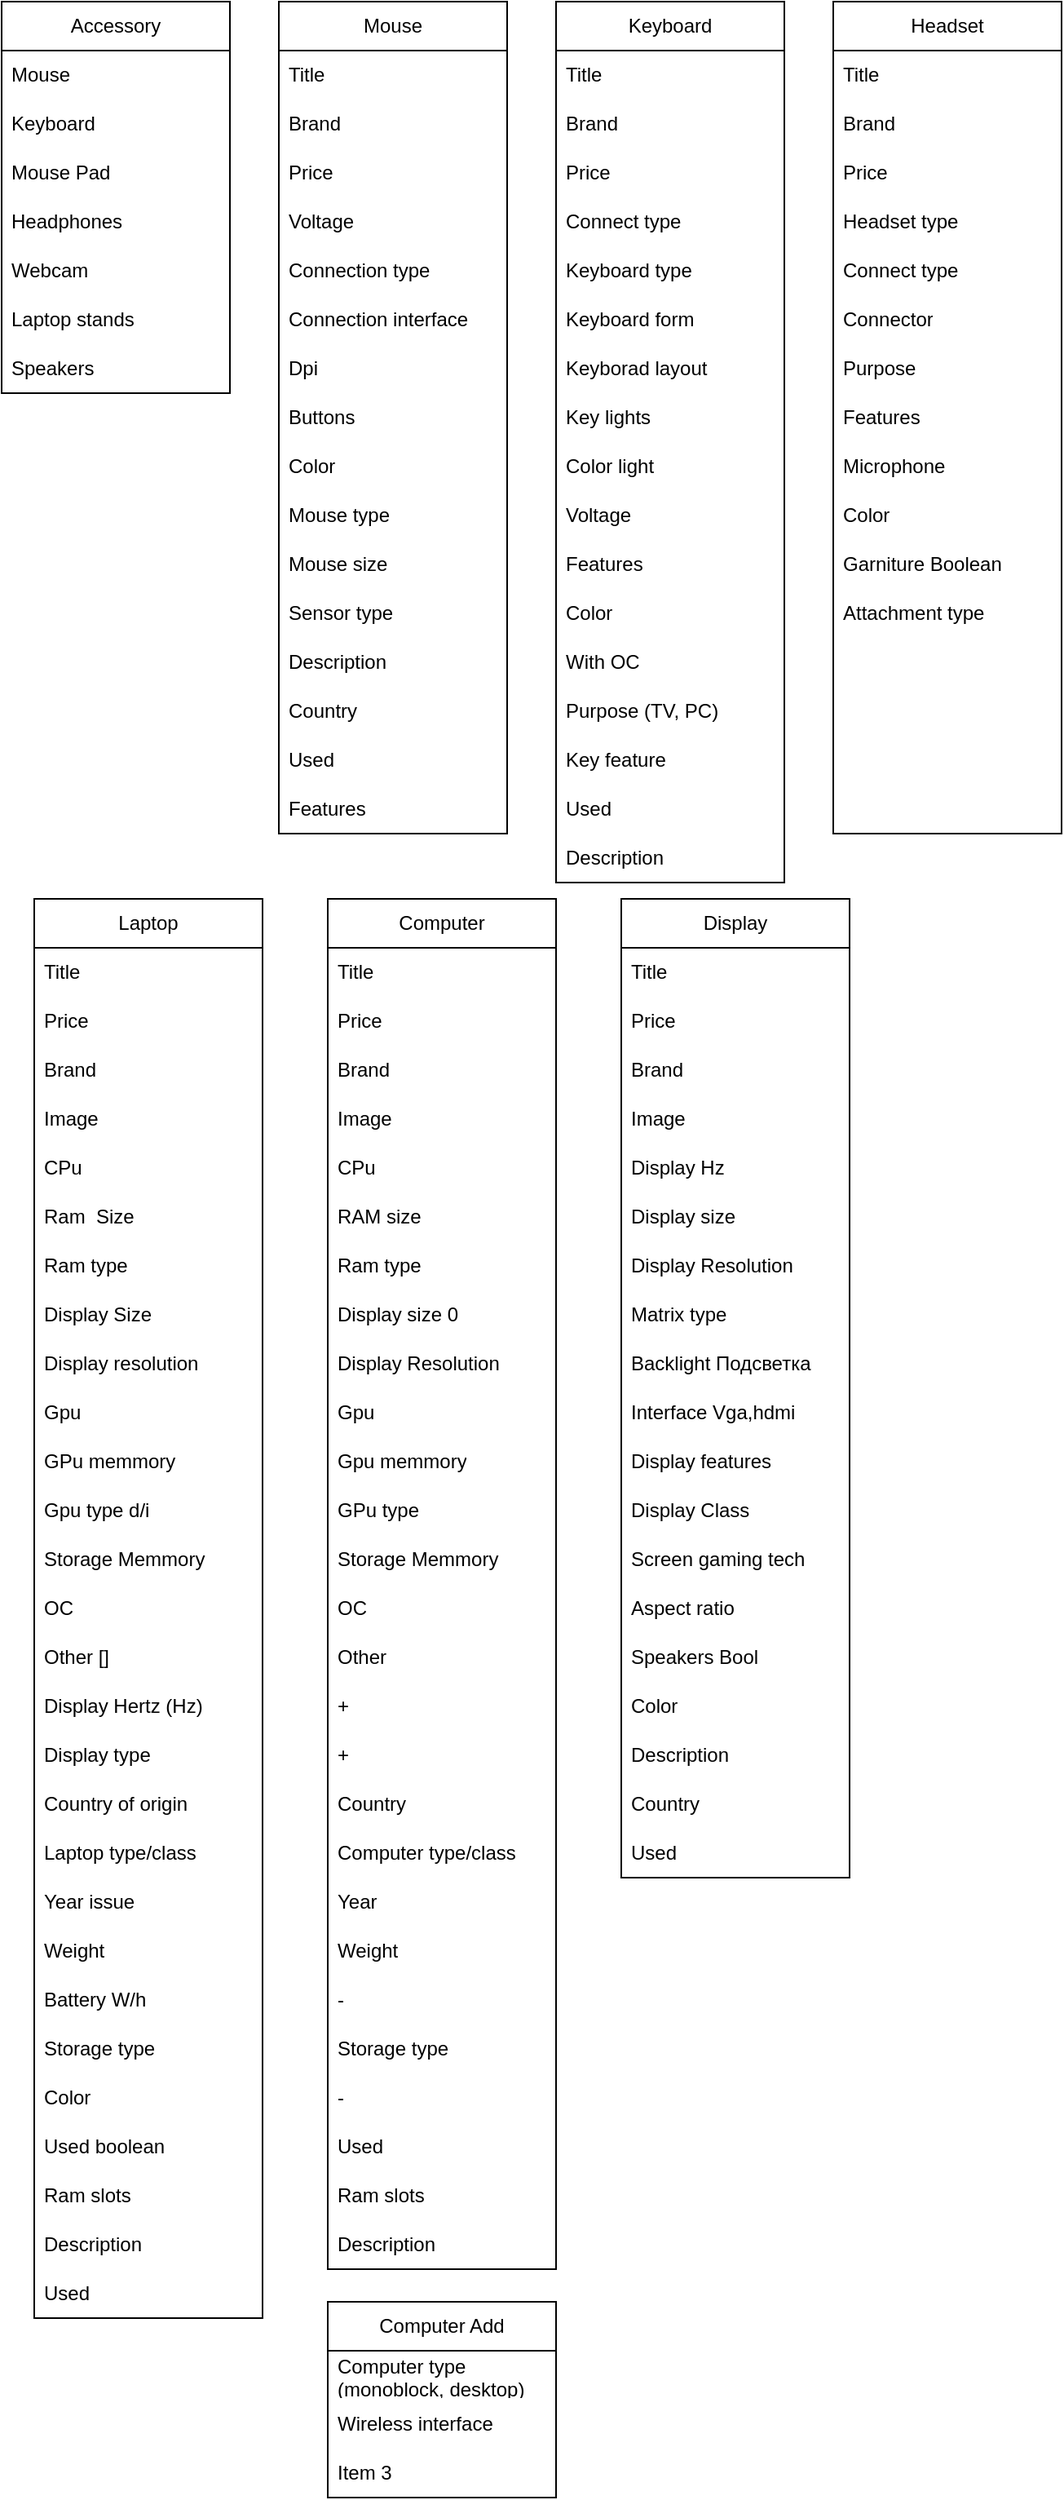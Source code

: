 <mxfile version="24.7.16">
  <diagram id="C5RBs43oDa-KdzZeNtuy" name="Page-1">
    <mxGraphModel dx="2021" dy="716" grid="1" gridSize="10" guides="1" tooltips="1" connect="1" arrows="1" fold="1" page="1" pageScale="1" pageWidth="827" pageHeight="1169" math="0" shadow="0">
      <root>
        <mxCell id="WIyWlLk6GJQsqaUBKTNV-0" />
        <mxCell id="WIyWlLk6GJQsqaUBKTNV-1" parent="WIyWlLk6GJQsqaUBKTNV-0" />
        <mxCell id="Ro-LZWOYVNrGf2uslVAt-0" value="Laptop" style="swimlane;fontStyle=0;childLayout=stackLayout;horizontal=1;startSize=30;horizontalStack=0;resizeParent=1;resizeParentMax=0;resizeLast=0;collapsible=1;marginBottom=0;whiteSpace=wrap;html=1;" parent="WIyWlLk6GJQsqaUBKTNV-1" vertex="1">
          <mxGeometry x="-790" y="570" width="140" height="870" as="geometry" />
        </mxCell>
        <mxCell id="Ro-LZWOYVNrGf2uslVAt-1" value="Title" style="text;strokeColor=none;fillColor=none;align=left;verticalAlign=middle;spacingLeft=4;spacingRight=4;overflow=hidden;points=[[0,0.5],[1,0.5]];portConstraint=eastwest;rotatable=0;whiteSpace=wrap;html=1;" parent="Ro-LZWOYVNrGf2uslVAt-0" vertex="1">
          <mxGeometry y="30" width="140" height="30" as="geometry" />
        </mxCell>
        <mxCell id="Ro-LZWOYVNrGf2uslVAt-2" value="Price" style="text;strokeColor=none;fillColor=none;align=left;verticalAlign=middle;spacingLeft=4;spacingRight=4;overflow=hidden;points=[[0,0.5],[1,0.5]];portConstraint=eastwest;rotatable=0;whiteSpace=wrap;html=1;" parent="Ro-LZWOYVNrGf2uslVAt-0" vertex="1">
          <mxGeometry y="60" width="140" height="30" as="geometry" />
        </mxCell>
        <mxCell id="Ro-LZWOYVNrGf2uslVAt-3" value="Brand" style="text;strokeColor=none;fillColor=none;align=left;verticalAlign=middle;spacingLeft=4;spacingRight=4;overflow=hidden;points=[[0,0.5],[1,0.5]];portConstraint=eastwest;rotatable=0;whiteSpace=wrap;html=1;" parent="Ro-LZWOYVNrGf2uslVAt-0" vertex="1">
          <mxGeometry y="90" width="140" height="30" as="geometry" />
        </mxCell>
        <mxCell id="Ro-LZWOYVNrGf2uslVAt-11" value="Image" style="text;strokeColor=none;fillColor=none;align=left;verticalAlign=middle;spacingLeft=4;spacingRight=4;overflow=hidden;points=[[0,0.5],[1,0.5]];portConstraint=eastwest;rotatable=0;whiteSpace=wrap;html=1;" parent="Ro-LZWOYVNrGf2uslVAt-0" vertex="1">
          <mxGeometry y="120" width="140" height="30" as="geometry" />
        </mxCell>
        <mxCell id="Ro-LZWOYVNrGf2uslVAt-10" value="CPu&amp;nbsp;" style="text;strokeColor=none;fillColor=none;align=left;verticalAlign=middle;spacingLeft=4;spacingRight=4;overflow=hidden;points=[[0,0.5],[1,0.5]];portConstraint=eastwest;rotatable=0;whiteSpace=wrap;html=1;" parent="Ro-LZWOYVNrGf2uslVAt-0" vertex="1">
          <mxGeometry y="150" width="140" height="30" as="geometry" />
        </mxCell>
        <mxCell id="Ro-LZWOYVNrGf2uslVAt-8" value="Ram&amp;nbsp; Size" style="text;strokeColor=none;fillColor=none;align=left;verticalAlign=middle;spacingLeft=4;spacingRight=4;overflow=hidden;points=[[0,0.5],[1,0.5]];portConstraint=eastwest;rotatable=0;whiteSpace=wrap;html=1;" parent="Ro-LZWOYVNrGf2uslVAt-0" vertex="1">
          <mxGeometry y="180" width="140" height="30" as="geometry" />
        </mxCell>
        <mxCell id="-u_h-qpYWSKvwIhO8sNY-0" value="Ram type" style="text;strokeColor=none;fillColor=none;align=left;verticalAlign=middle;spacingLeft=4;spacingRight=4;overflow=hidden;points=[[0,0.5],[1,0.5]];portConstraint=eastwest;rotatable=0;whiteSpace=wrap;html=1;" parent="Ro-LZWOYVNrGf2uslVAt-0" vertex="1">
          <mxGeometry y="210" width="140" height="30" as="geometry" />
        </mxCell>
        <mxCell id="Ro-LZWOYVNrGf2uslVAt-7" value="Display Size" style="text;strokeColor=none;fillColor=none;align=left;verticalAlign=middle;spacingLeft=4;spacingRight=4;overflow=hidden;points=[[0,0.5],[1,0.5]];portConstraint=eastwest;rotatable=0;whiteSpace=wrap;html=1;" parent="Ro-LZWOYVNrGf2uslVAt-0" vertex="1">
          <mxGeometry y="240" width="140" height="30" as="geometry" />
        </mxCell>
        <mxCell id="F8sXS9YUFV2kUwbwGQ1j-15" value="Display resolution" style="text;strokeColor=none;fillColor=none;align=left;verticalAlign=middle;spacingLeft=4;spacingRight=4;overflow=hidden;points=[[0,0.5],[1,0.5]];portConstraint=eastwest;rotatable=0;whiteSpace=wrap;html=1;" parent="Ro-LZWOYVNrGf2uslVAt-0" vertex="1">
          <mxGeometry y="270" width="140" height="30" as="geometry" />
        </mxCell>
        <mxCell id="Ro-LZWOYVNrGf2uslVAt-6" value="Gpu" style="text;strokeColor=none;fillColor=none;align=left;verticalAlign=middle;spacingLeft=4;spacingRight=4;overflow=hidden;points=[[0,0.5],[1,0.5]];portConstraint=eastwest;rotatable=0;whiteSpace=wrap;html=1;" parent="Ro-LZWOYVNrGf2uslVAt-0" vertex="1">
          <mxGeometry y="300" width="140" height="30" as="geometry" />
        </mxCell>
        <mxCell id="Ro-LZWOYVNrGf2uslVAt-15" value="GPu memmory" style="text;strokeColor=none;fillColor=none;align=left;verticalAlign=middle;spacingLeft=4;spacingRight=4;overflow=hidden;points=[[0,0.5],[1,0.5]];portConstraint=eastwest;rotatable=0;whiteSpace=wrap;html=1;" parent="Ro-LZWOYVNrGf2uslVAt-0" vertex="1">
          <mxGeometry y="330" width="140" height="30" as="geometry" />
        </mxCell>
        <mxCell id="-u_h-qpYWSKvwIhO8sNY-1" value="Gpu type d/i" style="text;strokeColor=none;fillColor=none;align=left;verticalAlign=middle;spacingLeft=4;spacingRight=4;overflow=hidden;points=[[0,0.5],[1,0.5]];portConstraint=eastwest;rotatable=0;whiteSpace=wrap;html=1;" parent="Ro-LZWOYVNrGf2uslVAt-0" vertex="1">
          <mxGeometry y="360" width="140" height="30" as="geometry" />
        </mxCell>
        <mxCell id="Ro-LZWOYVNrGf2uslVAt-5" value="Storage Memmory" style="text;strokeColor=none;fillColor=none;align=left;verticalAlign=middle;spacingLeft=4;spacingRight=4;overflow=hidden;points=[[0,0.5],[1,0.5]];portConstraint=eastwest;rotatable=0;whiteSpace=wrap;html=1;" parent="Ro-LZWOYVNrGf2uslVAt-0" vertex="1">
          <mxGeometry y="390" width="140" height="30" as="geometry" />
        </mxCell>
        <mxCell id="Ro-LZWOYVNrGf2uslVAt-4" value="OC" style="text;strokeColor=none;fillColor=none;align=left;verticalAlign=middle;spacingLeft=4;spacingRight=4;overflow=hidden;points=[[0,0.5],[1,0.5]];portConstraint=eastwest;rotatable=0;whiteSpace=wrap;html=1;" parent="Ro-LZWOYVNrGf2uslVAt-0" vertex="1">
          <mxGeometry y="420" width="140" height="30" as="geometry" />
        </mxCell>
        <mxCell id="Ro-LZWOYVNrGf2uslVAt-14" value="Other []" style="text;strokeColor=none;fillColor=none;align=left;verticalAlign=middle;spacingLeft=4;spacingRight=4;overflow=hidden;points=[[0,0.5],[1,0.5]];portConstraint=eastwest;rotatable=0;whiteSpace=wrap;html=1;" parent="Ro-LZWOYVNrGf2uslVAt-0" vertex="1">
          <mxGeometry y="450" width="140" height="30" as="geometry" />
        </mxCell>
        <mxCell id="Ro-LZWOYVNrGf2uslVAt-13" value="Display Hertz (Hz)" style="text;strokeColor=none;fillColor=none;align=left;verticalAlign=middle;spacingLeft=4;spacingRight=4;overflow=hidden;points=[[0,0.5],[1,0.5]];portConstraint=eastwest;rotatable=0;whiteSpace=wrap;html=1;" parent="Ro-LZWOYVNrGf2uslVAt-0" vertex="1">
          <mxGeometry y="480" width="140" height="30" as="geometry" />
        </mxCell>
        <mxCell id="-u_h-qpYWSKvwIhO8sNY-2" value="Display type" style="text;strokeColor=none;fillColor=none;align=left;verticalAlign=middle;spacingLeft=4;spacingRight=4;overflow=hidden;points=[[0,0.5],[1,0.5]];portConstraint=eastwest;rotatable=0;whiteSpace=wrap;html=1;" parent="Ro-LZWOYVNrGf2uslVAt-0" vertex="1">
          <mxGeometry y="510" width="140" height="30" as="geometry" />
        </mxCell>
        <mxCell id="Ro-LZWOYVNrGf2uslVAt-12" value="Country of origin" style="text;strokeColor=none;fillColor=none;align=left;verticalAlign=middle;spacingLeft=4;spacingRight=4;overflow=hidden;points=[[0,0.5],[1,0.5]];portConstraint=eastwest;rotatable=0;whiteSpace=wrap;html=1;" parent="Ro-LZWOYVNrGf2uslVAt-0" vertex="1">
          <mxGeometry y="540" width="140" height="30" as="geometry" />
        </mxCell>
        <mxCell id="Ro-LZWOYVNrGf2uslVAt-18" value="Laptop type/class" style="text;strokeColor=none;fillColor=none;align=left;verticalAlign=middle;spacingLeft=4;spacingRight=4;overflow=hidden;points=[[0,0.5],[1,0.5]];portConstraint=eastwest;rotatable=0;whiteSpace=wrap;html=1;" parent="Ro-LZWOYVNrGf2uslVAt-0" vertex="1">
          <mxGeometry y="570" width="140" height="30" as="geometry" />
        </mxCell>
        <mxCell id="Ro-LZWOYVNrGf2uslVAt-17" value="Year issue" style="text;strokeColor=none;fillColor=none;align=left;verticalAlign=middle;spacingLeft=4;spacingRight=4;overflow=hidden;points=[[0,0.5],[1,0.5]];portConstraint=eastwest;rotatable=0;whiteSpace=wrap;html=1;" parent="Ro-LZWOYVNrGf2uslVAt-0" vertex="1">
          <mxGeometry y="600" width="140" height="30" as="geometry" />
        </mxCell>
        <mxCell id="Ro-LZWOYVNrGf2uslVAt-16" value="Weight" style="text;strokeColor=none;fillColor=none;align=left;verticalAlign=middle;spacingLeft=4;spacingRight=4;overflow=hidden;points=[[0,0.5],[1,0.5]];portConstraint=eastwest;rotatable=0;whiteSpace=wrap;html=1;" parent="Ro-LZWOYVNrGf2uslVAt-0" vertex="1">
          <mxGeometry y="630" width="140" height="30" as="geometry" />
        </mxCell>
        <mxCell id="-u_h-qpYWSKvwIhO8sNY-7" value="Battery W/h" style="text;strokeColor=none;fillColor=none;align=left;verticalAlign=middle;spacingLeft=4;spacingRight=4;overflow=hidden;points=[[0,0.5],[1,0.5]];portConstraint=eastwest;rotatable=0;whiteSpace=wrap;html=1;" parent="Ro-LZWOYVNrGf2uslVAt-0" vertex="1">
          <mxGeometry y="660" width="140" height="30" as="geometry" />
        </mxCell>
        <mxCell id="-u_h-qpYWSKvwIhO8sNY-6" value="Storage type" style="text;strokeColor=none;fillColor=none;align=left;verticalAlign=middle;spacingLeft=4;spacingRight=4;overflow=hidden;points=[[0,0.5],[1,0.5]];portConstraint=eastwest;rotatable=0;whiteSpace=wrap;html=1;" parent="Ro-LZWOYVNrGf2uslVAt-0" vertex="1">
          <mxGeometry y="690" width="140" height="30" as="geometry" />
        </mxCell>
        <mxCell id="-u_h-qpYWSKvwIhO8sNY-5" value="Color" style="text;strokeColor=none;fillColor=none;align=left;verticalAlign=middle;spacingLeft=4;spacingRight=4;overflow=hidden;points=[[0,0.5],[1,0.5]];portConstraint=eastwest;rotatable=0;whiteSpace=wrap;html=1;" parent="Ro-LZWOYVNrGf2uslVAt-0" vertex="1">
          <mxGeometry y="720" width="140" height="30" as="geometry" />
        </mxCell>
        <mxCell id="-u_h-qpYWSKvwIhO8sNY-4" value="Used boolean" style="text;strokeColor=none;fillColor=none;align=left;verticalAlign=middle;spacingLeft=4;spacingRight=4;overflow=hidden;points=[[0,0.5],[1,0.5]];portConstraint=eastwest;rotatable=0;whiteSpace=wrap;html=1;" parent="Ro-LZWOYVNrGf2uslVAt-0" vertex="1">
          <mxGeometry y="750" width="140" height="30" as="geometry" />
        </mxCell>
        <mxCell id="-u_h-qpYWSKvwIhO8sNY-3" value="Ram slots" style="text;strokeColor=none;fillColor=none;align=left;verticalAlign=middle;spacingLeft=4;spacingRight=4;overflow=hidden;points=[[0,0.5],[1,0.5]];portConstraint=eastwest;rotatable=0;whiteSpace=wrap;html=1;" parent="Ro-LZWOYVNrGf2uslVAt-0" vertex="1">
          <mxGeometry y="780" width="140" height="30" as="geometry" />
        </mxCell>
        <mxCell id="F8sXS9YUFV2kUwbwGQ1j-27" value="Description" style="text;strokeColor=none;fillColor=none;align=left;verticalAlign=middle;spacingLeft=4;spacingRight=4;overflow=hidden;points=[[0,0.5],[1,0.5]];portConstraint=eastwest;rotatable=0;whiteSpace=wrap;html=1;" parent="Ro-LZWOYVNrGf2uslVAt-0" vertex="1">
          <mxGeometry y="810" width="140" height="30" as="geometry" />
        </mxCell>
        <mxCell id="F8sXS9YUFV2kUwbwGQ1j-58" value="Used" style="text;strokeColor=none;fillColor=none;align=left;verticalAlign=middle;spacingLeft=4;spacingRight=4;overflow=hidden;points=[[0,0.5],[1,0.5]];portConstraint=eastwest;rotatable=0;whiteSpace=wrap;html=1;" parent="Ro-LZWOYVNrGf2uslVAt-0" vertex="1">
          <mxGeometry y="840" width="140" height="30" as="geometry" />
        </mxCell>
        <mxCell id="-u_h-qpYWSKvwIhO8sNY-9" value="Computer" style="swimlane;fontStyle=0;childLayout=stackLayout;horizontal=1;startSize=30;horizontalStack=0;resizeParent=1;resizeParentMax=0;resizeLast=0;collapsible=1;marginBottom=0;whiteSpace=wrap;html=1;" parent="WIyWlLk6GJQsqaUBKTNV-1" vertex="1">
          <mxGeometry x="-610" y="570" width="140" height="840" as="geometry" />
        </mxCell>
        <mxCell id="-u_h-qpYWSKvwIhO8sNY-10" value="Title" style="text;strokeColor=none;fillColor=none;align=left;verticalAlign=middle;spacingLeft=4;spacingRight=4;overflow=hidden;points=[[0,0.5],[1,0.5]];portConstraint=eastwest;rotatable=0;whiteSpace=wrap;html=1;" parent="-u_h-qpYWSKvwIhO8sNY-9" vertex="1">
          <mxGeometry y="30" width="140" height="30" as="geometry" />
        </mxCell>
        <mxCell id="-u_h-qpYWSKvwIhO8sNY-11" value="Price" style="text;strokeColor=none;fillColor=none;align=left;verticalAlign=middle;spacingLeft=4;spacingRight=4;overflow=hidden;points=[[0,0.5],[1,0.5]];portConstraint=eastwest;rotatable=0;whiteSpace=wrap;html=1;" parent="-u_h-qpYWSKvwIhO8sNY-9" vertex="1">
          <mxGeometry y="60" width="140" height="30" as="geometry" />
        </mxCell>
        <mxCell id="-u_h-qpYWSKvwIhO8sNY-12" value="Brand" style="text;strokeColor=none;fillColor=none;align=left;verticalAlign=middle;spacingLeft=4;spacingRight=4;overflow=hidden;points=[[0,0.5],[1,0.5]];portConstraint=eastwest;rotatable=0;whiteSpace=wrap;html=1;" parent="-u_h-qpYWSKvwIhO8sNY-9" vertex="1">
          <mxGeometry y="90" width="140" height="30" as="geometry" />
        </mxCell>
        <mxCell id="-u_h-qpYWSKvwIhO8sNY-13" value="Image" style="text;strokeColor=none;fillColor=none;align=left;verticalAlign=middle;spacingLeft=4;spacingRight=4;overflow=hidden;points=[[0,0.5],[1,0.5]];portConstraint=eastwest;rotatable=0;whiteSpace=wrap;html=1;" parent="-u_h-qpYWSKvwIhO8sNY-9" vertex="1">
          <mxGeometry y="120" width="140" height="30" as="geometry" />
        </mxCell>
        <mxCell id="-u_h-qpYWSKvwIhO8sNY-25" value="CPu" style="text;strokeColor=none;fillColor=none;align=left;verticalAlign=middle;spacingLeft=4;spacingRight=4;overflow=hidden;points=[[0,0.5],[1,0.5]];portConstraint=eastwest;rotatable=0;whiteSpace=wrap;html=1;" parent="-u_h-qpYWSKvwIhO8sNY-9" vertex="1">
          <mxGeometry y="150" width="140" height="30" as="geometry" />
        </mxCell>
        <mxCell id="-u_h-qpYWSKvwIhO8sNY-23" value="RAM size" style="text;strokeColor=none;fillColor=none;align=left;verticalAlign=middle;spacingLeft=4;spacingRight=4;overflow=hidden;points=[[0,0.5],[1,0.5]];portConstraint=eastwest;rotatable=0;whiteSpace=wrap;html=1;" parent="-u_h-qpYWSKvwIhO8sNY-9" vertex="1">
          <mxGeometry y="180" width="140" height="30" as="geometry" />
        </mxCell>
        <mxCell id="-u_h-qpYWSKvwIhO8sNY-22" value="Ram type" style="text;strokeColor=none;fillColor=none;align=left;verticalAlign=middle;spacingLeft=4;spacingRight=4;overflow=hidden;points=[[0,0.5],[1,0.5]];portConstraint=eastwest;rotatable=0;whiteSpace=wrap;html=1;" parent="-u_h-qpYWSKvwIhO8sNY-9" vertex="1">
          <mxGeometry y="210" width="140" height="30" as="geometry" />
        </mxCell>
        <mxCell id="-u_h-qpYWSKvwIhO8sNY-21" value="Display size 0" style="text;strokeColor=none;fillColor=none;align=left;verticalAlign=middle;spacingLeft=4;spacingRight=4;overflow=hidden;points=[[0,0.5],[1,0.5]];portConstraint=eastwest;rotatable=0;whiteSpace=wrap;html=1;" parent="-u_h-qpYWSKvwIhO8sNY-9" vertex="1">
          <mxGeometry y="240" width="140" height="30" as="geometry" />
        </mxCell>
        <mxCell id="F8sXS9YUFV2kUwbwGQ1j-14" value="Display Resolution" style="text;strokeColor=none;fillColor=none;align=left;verticalAlign=middle;spacingLeft=4;spacingRight=4;overflow=hidden;points=[[0,0.5],[1,0.5]];portConstraint=eastwest;rotatable=0;whiteSpace=wrap;html=1;" parent="-u_h-qpYWSKvwIhO8sNY-9" vertex="1">
          <mxGeometry y="270" width="140" height="30" as="geometry" />
        </mxCell>
        <mxCell id="-u_h-qpYWSKvwIhO8sNY-20" value="Gpu" style="text;strokeColor=none;fillColor=none;align=left;verticalAlign=middle;spacingLeft=4;spacingRight=4;overflow=hidden;points=[[0,0.5],[1,0.5]];portConstraint=eastwest;rotatable=0;whiteSpace=wrap;html=1;" parent="-u_h-qpYWSKvwIhO8sNY-9" vertex="1">
          <mxGeometry y="300" width="140" height="30" as="geometry" />
        </mxCell>
        <mxCell id="-u_h-qpYWSKvwIhO8sNY-19" value="Gpu memmory" style="text;strokeColor=none;fillColor=none;align=left;verticalAlign=middle;spacingLeft=4;spacingRight=4;overflow=hidden;points=[[0,0.5],[1,0.5]];portConstraint=eastwest;rotatable=0;whiteSpace=wrap;html=1;" parent="-u_h-qpYWSKvwIhO8sNY-9" vertex="1">
          <mxGeometry y="330" width="140" height="30" as="geometry" />
        </mxCell>
        <mxCell id="-u_h-qpYWSKvwIhO8sNY-18" value="GPu type&amp;nbsp;" style="text;strokeColor=none;fillColor=none;align=left;verticalAlign=middle;spacingLeft=4;spacingRight=4;overflow=hidden;points=[[0,0.5],[1,0.5]];portConstraint=eastwest;rotatable=0;whiteSpace=wrap;html=1;" parent="-u_h-qpYWSKvwIhO8sNY-9" vertex="1">
          <mxGeometry y="360" width="140" height="30" as="geometry" />
        </mxCell>
        <mxCell id="-u_h-qpYWSKvwIhO8sNY-17" value="Storage Memmory" style="text;strokeColor=none;fillColor=none;align=left;verticalAlign=middle;spacingLeft=4;spacingRight=4;overflow=hidden;points=[[0,0.5],[1,0.5]];portConstraint=eastwest;rotatable=0;whiteSpace=wrap;html=1;" parent="-u_h-qpYWSKvwIhO8sNY-9" vertex="1">
          <mxGeometry y="390" width="140" height="30" as="geometry" />
        </mxCell>
        <mxCell id="-u_h-qpYWSKvwIhO8sNY-16" value="OC" style="text;strokeColor=none;fillColor=none;align=left;verticalAlign=middle;spacingLeft=4;spacingRight=4;overflow=hidden;points=[[0,0.5],[1,0.5]];portConstraint=eastwest;rotatable=0;whiteSpace=wrap;html=1;" parent="-u_h-qpYWSKvwIhO8sNY-9" vertex="1">
          <mxGeometry y="420" width="140" height="30" as="geometry" />
        </mxCell>
        <mxCell id="-u_h-qpYWSKvwIhO8sNY-15" value="Other" style="text;strokeColor=none;fillColor=none;align=left;verticalAlign=middle;spacingLeft=4;spacingRight=4;overflow=hidden;points=[[0,0.5],[1,0.5]];portConstraint=eastwest;rotatable=0;whiteSpace=wrap;html=1;" parent="-u_h-qpYWSKvwIhO8sNY-9" vertex="1">
          <mxGeometry y="450" width="140" height="30" as="geometry" />
        </mxCell>
        <mxCell id="-u_h-qpYWSKvwIhO8sNY-14" value="+" style="text;strokeColor=none;fillColor=none;align=left;verticalAlign=middle;spacingLeft=4;spacingRight=4;overflow=hidden;points=[[0,0.5],[1,0.5]];portConstraint=eastwest;rotatable=0;whiteSpace=wrap;html=1;" parent="-u_h-qpYWSKvwIhO8sNY-9" vertex="1">
          <mxGeometry y="480" width="140" height="30" as="geometry" />
        </mxCell>
        <mxCell id="-u_h-qpYWSKvwIhO8sNY-34" value="+" style="text;strokeColor=none;fillColor=none;align=left;verticalAlign=middle;spacingLeft=4;spacingRight=4;overflow=hidden;points=[[0,0.5],[1,0.5]];portConstraint=eastwest;rotatable=0;whiteSpace=wrap;html=1;" parent="-u_h-qpYWSKvwIhO8sNY-9" vertex="1">
          <mxGeometry y="510" width="140" height="30" as="geometry" />
        </mxCell>
        <mxCell id="-u_h-qpYWSKvwIhO8sNY-33" value="Country" style="text;strokeColor=none;fillColor=none;align=left;verticalAlign=middle;spacingLeft=4;spacingRight=4;overflow=hidden;points=[[0,0.5],[1,0.5]];portConstraint=eastwest;rotatable=0;whiteSpace=wrap;html=1;" parent="-u_h-qpYWSKvwIhO8sNY-9" vertex="1">
          <mxGeometry y="540" width="140" height="30" as="geometry" />
        </mxCell>
        <mxCell id="-u_h-qpYWSKvwIhO8sNY-32" value="Computer type/class" style="text;strokeColor=none;fillColor=none;align=left;verticalAlign=middle;spacingLeft=4;spacingRight=4;overflow=hidden;points=[[0,0.5],[1,0.5]];portConstraint=eastwest;rotatable=0;whiteSpace=wrap;html=1;" parent="-u_h-qpYWSKvwIhO8sNY-9" vertex="1">
          <mxGeometry y="570" width="140" height="30" as="geometry" />
        </mxCell>
        <mxCell id="-u_h-qpYWSKvwIhO8sNY-31" value="Year" style="text;strokeColor=none;fillColor=none;align=left;verticalAlign=middle;spacingLeft=4;spacingRight=4;overflow=hidden;points=[[0,0.5],[1,0.5]];portConstraint=eastwest;rotatable=0;whiteSpace=wrap;html=1;" parent="-u_h-qpYWSKvwIhO8sNY-9" vertex="1">
          <mxGeometry y="600" width="140" height="30" as="geometry" />
        </mxCell>
        <mxCell id="-u_h-qpYWSKvwIhO8sNY-35" value="Weight" style="text;strokeColor=none;fillColor=none;align=left;verticalAlign=middle;spacingLeft=4;spacingRight=4;overflow=hidden;points=[[0,0.5],[1,0.5]];portConstraint=eastwest;rotatable=0;whiteSpace=wrap;html=1;" parent="-u_h-qpYWSKvwIhO8sNY-9" vertex="1">
          <mxGeometry y="630" width="140" height="30" as="geometry" />
        </mxCell>
        <mxCell id="-u_h-qpYWSKvwIhO8sNY-30" value="-" style="text;strokeColor=none;fillColor=none;align=left;verticalAlign=middle;spacingLeft=4;spacingRight=4;overflow=hidden;points=[[0,0.5],[1,0.5]];portConstraint=eastwest;rotatable=0;whiteSpace=wrap;html=1;" parent="-u_h-qpYWSKvwIhO8sNY-9" vertex="1">
          <mxGeometry y="660" width="140" height="30" as="geometry" />
        </mxCell>
        <mxCell id="-u_h-qpYWSKvwIhO8sNY-29" value="Storage type" style="text;strokeColor=none;fillColor=none;align=left;verticalAlign=middle;spacingLeft=4;spacingRight=4;overflow=hidden;points=[[0,0.5],[1,0.5]];portConstraint=eastwest;rotatable=0;whiteSpace=wrap;html=1;" parent="-u_h-qpYWSKvwIhO8sNY-9" vertex="1">
          <mxGeometry y="690" width="140" height="30" as="geometry" />
        </mxCell>
        <mxCell id="-u_h-qpYWSKvwIhO8sNY-28" value="-" style="text;strokeColor=none;fillColor=none;align=left;verticalAlign=middle;spacingLeft=4;spacingRight=4;overflow=hidden;points=[[0,0.5],[1,0.5]];portConstraint=eastwest;rotatable=0;whiteSpace=wrap;html=1;" parent="-u_h-qpYWSKvwIhO8sNY-9" vertex="1">
          <mxGeometry y="720" width="140" height="30" as="geometry" />
        </mxCell>
        <mxCell id="-u_h-qpYWSKvwIhO8sNY-27" value="Used" style="text;strokeColor=none;fillColor=none;align=left;verticalAlign=middle;spacingLeft=4;spacingRight=4;overflow=hidden;points=[[0,0.5],[1,0.5]];portConstraint=eastwest;rotatable=0;whiteSpace=wrap;html=1;" parent="-u_h-qpYWSKvwIhO8sNY-9" vertex="1">
          <mxGeometry y="750" width="140" height="30" as="geometry" />
        </mxCell>
        <mxCell id="-u_h-qpYWSKvwIhO8sNY-26" value="Ram slots" style="text;strokeColor=none;fillColor=none;align=left;verticalAlign=middle;spacingLeft=4;spacingRight=4;overflow=hidden;points=[[0,0.5],[1,0.5]];portConstraint=eastwest;rotatable=0;whiteSpace=wrap;html=1;" parent="-u_h-qpYWSKvwIhO8sNY-9" vertex="1">
          <mxGeometry y="780" width="140" height="30" as="geometry" />
        </mxCell>
        <mxCell id="F8sXS9YUFV2kUwbwGQ1j-28" value="Description" style="text;strokeColor=none;fillColor=none;align=left;verticalAlign=middle;spacingLeft=4;spacingRight=4;overflow=hidden;points=[[0,0.5],[1,0.5]];portConstraint=eastwest;rotatable=0;whiteSpace=wrap;html=1;" parent="-u_h-qpYWSKvwIhO8sNY-9" vertex="1">
          <mxGeometry y="810" width="140" height="30" as="geometry" />
        </mxCell>
        <mxCell id="-u_h-qpYWSKvwIhO8sNY-37" value="Computer Add" style="swimlane;fontStyle=0;childLayout=stackLayout;horizontal=1;startSize=30;horizontalStack=0;resizeParent=1;resizeParentMax=0;resizeLast=0;collapsible=1;marginBottom=0;whiteSpace=wrap;html=1;" parent="WIyWlLk6GJQsqaUBKTNV-1" vertex="1">
          <mxGeometry x="-610" y="1430" width="140" height="120" as="geometry" />
        </mxCell>
        <mxCell id="-u_h-qpYWSKvwIhO8sNY-38" value="Computer type (monoblock, desktop)" style="text;strokeColor=none;fillColor=none;align=left;verticalAlign=middle;spacingLeft=4;spacingRight=4;overflow=hidden;points=[[0,0.5],[1,0.5]];portConstraint=eastwest;rotatable=0;whiteSpace=wrap;html=1;" parent="-u_h-qpYWSKvwIhO8sNY-37" vertex="1">
          <mxGeometry y="30" width="140" height="30" as="geometry" />
        </mxCell>
        <mxCell id="-u_h-qpYWSKvwIhO8sNY-39" value="Wireless interface" style="text;strokeColor=none;fillColor=none;align=left;verticalAlign=middle;spacingLeft=4;spacingRight=4;overflow=hidden;points=[[0,0.5],[1,0.5]];portConstraint=eastwest;rotatable=0;whiteSpace=wrap;html=1;" parent="-u_h-qpYWSKvwIhO8sNY-37" vertex="1">
          <mxGeometry y="60" width="140" height="30" as="geometry" />
        </mxCell>
        <mxCell id="-u_h-qpYWSKvwIhO8sNY-40" value="Item 3" style="text;strokeColor=none;fillColor=none;align=left;verticalAlign=middle;spacingLeft=4;spacingRight=4;overflow=hidden;points=[[0,0.5],[1,0.5]];portConstraint=eastwest;rotatable=0;whiteSpace=wrap;html=1;" parent="-u_h-qpYWSKvwIhO8sNY-37" vertex="1">
          <mxGeometry y="90" width="140" height="30" as="geometry" />
        </mxCell>
        <mxCell id="F8sXS9YUFV2kUwbwGQ1j-5" value="Display" style="swimlane;fontStyle=0;childLayout=stackLayout;horizontal=1;startSize=30;horizontalStack=0;resizeParent=1;resizeParentMax=0;resizeLast=0;collapsible=1;marginBottom=0;whiteSpace=wrap;html=1;" parent="WIyWlLk6GJQsqaUBKTNV-1" vertex="1">
          <mxGeometry x="-430" y="570" width="140" height="600" as="geometry" />
        </mxCell>
        <mxCell id="F8sXS9YUFV2kUwbwGQ1j-6" value="Title" style="text;strokeColor=none;fillColor=none;align=left;verticalAlign=middle;spacingLeft=4;spacingRight=4;overflow=hidden;points=[[0,0.5],[1,0.5]];portConstraint=eastwest;rotatable=0;whiteSpace=wrap;html=1;" parent="F8sXS9YUFV2kUwbwGQ1j-5" vertex="1">
          <mxGeometry y="30" width="140" height="30" as="geometry" />
        </mxCell>
        <mxCell id="F8sXS9YUFV2kUwbwGQ1j-7" value="Price" style="text;strokeColor=none;fillColor=none;align=left;verticalAlign=middle;spacingLeft=4;spacingRight=4;overflow=hidden;points=[[0,0.5],[1,0.5]];portConstraint=eastwest;rotatable=0;whiteSpace=wrap;html=1;" parent="F8sXS9YUFV2kUwbwGQ1j-5" vertex="1">
          <mxGeometry y="60" width="140" height="30" as="geometry" />
        </mxCell>
        <mxCell id="F8sXS9YUFV2kUwbwGQ1j-8" value="Brand" style="text;strokeColor=none;fillColor=none;align=left;verticalAlign=middle;spacingLeft=4;spacingRight=4;overflow=hidden;points=[[0,0.5],[1,0.5]];portConstraint=eastwest;rotatable=0;whiteSpace=wrap;html=1;" parent="F8sXS9YUFV2kUwbwGQ1j-5" vertex="1">
          <mxGeometry y="90" width="140" height="30" as="geometry" />
        </mxCell>
        <mxCell id="F8sXS9YUFV2kUwbwGQ1j-13" value="Image" style="text;strokeColor=none;fillColor=none;align=left;verticalAlign=middle;spacingLeft=4;spacingRight=4;overflow=hidden;points=[[0,0.5],[1,0.5]];portConstraint=eastwest;rotatable=0;whiteSpace=wrap;html=1;" parent="F8sXS9YUFV2kUwbwGQ1j-5" vertex="1">
          <mxGeometry y="120" width="140" height="30" as="geometry" />
        </mxCell>
        <mxCell id="F8sXS9YUFV2kUwbwGQ1j-12" value="Display Hz" style="text;strokeColor=none;fillColor=none;align=left;verticalAlign=middle;spacingLeft=4;spacingRight=4;overflow=hidden;points=[[0,0.5],[1,0.5]];portConstraint=eastwest;rotatable=0;whiteSpace=wrap;html=1;" parent="F8sXS9YUFV2kUwbwGQ1j-5" vertex="1">
          <mxGeometry y="150" width="140" height="30" as="geometry" />
        </mxCell>
        <mxCell id="F8sXS9YUFV2kUwbwGQ1j-11" value="Display size" style="text;strokeColor=none;fillColor=none;align=left;verticalAlign=middle;spacingLeft=4;spacingRight=4;overflow=hidden;points=[[0,0.5],[1,0.5]];portConstraint=eastwest;rotatable=0;whiteSpace=wrap;html=1;" parent="F8sXS9YUFV2kUwbwGQ1j-5" vertex="1">
          <mxGeometry y="180" width="140" height="30" as="geometry" />
        </mxCell>
        <mxCell id="F8sXS9YUFV2kUwbwGQ1j-10" value="Display Resolution" style="text;strokeColor=none;fillColor=none;align=left;verticalAlign=middle;spacingLeft=4;spacingRight=4;overflow=hidden;points=[[0,0.5],[1,0.5]];portConstraint=eastwest;rotatable=0;whiteSpace=wrap;html=1;" parent="F8sXS9YUFV2kUwbwGQ1j-5" vertex="1">
          <mxGeometry y="210" width="140" height="30" as="geometry" />
        </mxCell>
        <mxCell id="F8sXS9YUFV2kUwbwGQ1j-9" value="Matrix type" style="text;strokeColor=none;fillColor=none;align=left;verticalAlign=middle;spacingLeft=4;spacingRight=4;overflow=hidden;points=[[0,0.5],[1,0.5]];portConstraint=eastwest;rotatable=0;whiteSpace=wrap;html=1;" parent="F8sXS9YUFV2kUwbwGQ1j-5" vertex="1">
          <mxGeometry y="240" width="140" height="30" as="geometry" />
        </mxCell>
        <mxCell id="F8sXS9YUFV2kUwbwGQ1j-21" value="Backlight Подсветка&amp;nbsp;" style="text;strokeColor=none;fillColor=none;align=left;verticalAlign=middle;spacingLeft=4;spacingRight=4;overflow=hidden;points=[[0,0.5],[1,0.5]];portConstraint=eastwest;rotatable=0;whiteSpace=wrap;html=1;" parent="F8sXS9YUFV2kUwbwGQ1j-5" vertex="1">
          <mxGeometry y="270" width="140" height="30" as="geometry" />
        </mxCell>
        <mxCell id="F8sXS9YUFV2kUwbwGQ1j-20" value="Interface Vga,hdmi" style="text;strokeColor=none;fillColor=none;align=left;verticalAlign=middle;spacingLeft=4;spacingRight=4;overflow=hidden;points=[[0,0.5],[1,0.5]];portConstraint=eastwest;rotatable=0;whiteSpace=wrap;html=1;" parent="F8sXS9YUFV2kUwbwGQ1j-5" vertex="1">
          <mxGeometry y="300" width="140" height="30" as="geometry" />
        </mxCell>
        <mxCell id="F8sXS9YUFV2kUwbwGQ1j-19" value="Display features" style="text;strokeColor=none;fillColor=none;align=left;verticalAlign=middle;spacingLeft=4;spacingRight=4;overflow=hidden;points=[[0,0.5],[1,0.5]];portConstraint=eastwest;rotatable=0;whiteSpace=wrap;html=1;" parent="F8sXS9YUFV2kUwbwGQ1j-5" vertex="1">
          <mxGeometry y="330" width="140" height="30" as="geometry" />
        </mxCell>
        <mxCell id="F8sXS9YUFV2kUwbwGQ1j-18" value="Display Class" style="text;strokeColor=none;fillColor=none;align=left;verticalAlign=middle;spacingLeft=4;spacingRight=4;overflow=hidden;points=[[0,0.5],[1,0.5]];portConstraint=eastwest;rotatable=0;whiteSpace=wrap;html=1;" parent="F8sXS9YUFV2kUwbwGQ1j-5" vertex="1">
          <mxGeometry y="360" width="140" height="30" as="geometry" />
        </mxCell>
        <mxCell id="F8sXS9YUFV2kUwbwGQ1j-17" value="Screen gaming tech" style="text;strokeColor=none;fillColor=none;align=left;verticalAlign=middle;spacingLeft=4;spacingRight=4;overflow=hidden;points=[[0,0.5],[1,0.5]];portConstraint=eastwest;rotatable=0;whiteSpace=wrap;html=1;" parent="F8sXS9YUFV2kUwbwGQ1j-5" vertex="1">
          <mxGeometry y="390" width="140" height="30" as="geometry" />
        </mxCell>
        <mxCell id="F8sXS9YUFV2kUwbwGQ1j-16" value="Aspect ratio" style="text;strokeColor=none;fillColor=none;align=left;verticalAlign=middle;spacingLeft=4;spacingRight=4;overflow=hidden;points=[[0,0.5],[1,0.5]];portConstraint=eastwest;rotatable=0;whiteSpace=wrap;html=1;" parent="F8sXS9YUFV2kUwbwGQ1j-5" vertex="1">
          <mxGeometry y="420" width="140" height="30" as="geometry" />
        </mxCell>
        <mxCell id="F8sXS9YUFV2kUwbwGQ1j-26" value="Speakers Bool" style="text;strokeColor=none;fillColor=none;align=left;verticalAlign=middle;spacingLeft=4;spacingRight=4;overflow=hidden;points=[[0,0.5],[1,0.5]];portConstraint=eastwest;rotatable=0;whiteSpace=wrap;html=1;" parent="F8sXS9YUFV2kUwbwGQ1j-5" vertex="1">
          <mxGeometry y="450" width="140" height="30" as="geometry" />
        </mxCell>
        <mxCell id="F8sXS9YUFV2kUwbwGQ1j-25" value="Color" style="text;strokeColor=none;fillColor=none;align=left;verticalAlign=middle;spacingLeft=4;spacingRight=4;overflow=hidden;points=[[0,0.5],[1,0.5]];portConstraint=eastwest;rotatable=0;whiteSpace=wrap;html=1;" parent="F8sXS9YUFV2kUwbwGQ1j-5" vertex="1">
          <mxGeometry y="480" width="140" height="30" as="geometry" />
        </mxCell>
        <mxCell id="F8sXS9YUFV2kUwbwGQ1j-24" value="Description" style="text;strokeColor=none;fillColor=none;align=left;verticalAlign=middle;spacingLeft=4;spacingRight=4;overflow=hidden;points=[[0,0.5],[1,0.5]];portConstraint=eastwest;rotatable=0;whiteSpace=wrap;html=1;" parent="F8sXS9YUFV2kUwbwGQ1j-5" vertex="1">
          <mxGeometry y="510" width="140" height="30" as="geometry" />
        </mxCell>
        <mxCell id="F8sXS9YUFV2kUwbwGQ1j-29" value="Country" style="text;strokeColor=none;fillColor=none;align=left;verticalAlign=middle;spacingLeft=4;spacingRight=4;overflow=hidden;points=[[0,0.5],[1,0.5]];portConstraint=eastwest;rotatable=0;whiteSpace=wrap;html=1;" parent="F8sXS9YUFV2kUwbwGQ1j-5" vertex="1">
          <mxGeometry y="540" width="140" height="30" as="geometry" />
        </mxCell>
        <mxCell id="F8sXS9YUFV2kUwbwGQ1j-57" value="Used" style="text;strokeColor=none;fillColor=none;align=left;verticalAlign=middle;spacingLeft=4;spacingRight=4;overflow=hidden;points=[[0,0.5],[1,0.5]];portConstraint=eastwest;rotatable=0;whiteSpace=wrap;html=1;" parent="F8sXS9YUFV2kUwbwGQ1j-5" vertex="1">
          <mxGeometry y="570" width="140" height="30" as="geometry" />
        </mxCell>
        <mxCell id="F8sXS9YUFV2kUwbwGQ1j-30" value="Accessory" style="swimlane;fontStyle=0;childLayout=stackLayout;horizontal=1;startSize=30;horizontalStack=0;resizeParent=1;resizeParentMax=0;resizeLast=0;collapsible=1;marginBottom=0;whiteSpace=wrap;html=1;" parent="WIyWlLk6GJQsqaUBKTNV-1" vertex="1">
          <mxGeometry x="-810" y="20" width="140" height="240" as="geometry" />
        </mxCell>
        <mxCell id="F8sXS9YUFV2kUwbwGQ1j-31" value="Mouse" style="text;strokeColor=none;fillColor=none;align=left;verticalAlign=middle;spacingLeft=4;spacingRight=4;overflow=hidden;points=[[0,0.5],[1,0.5]];portConstraint=eastwest;rotatable=0;whiteSpace=wrap;html=1;" parent="F8sXS9YUFV2kUwbwGQ1j-30" vertex="1">
          <mxGeometry y="30" width="140" height="30" as="geometry" />
        </mxCell>
        <mxCell id="F8sXS9YUFV2kUwbwGQ1j-32" value="Keyboard" style="text;strokeColor=none;fillColor=none;align=left;verticalAlign=middle;spacingLeft=4;spacingRight=4;overflow=hidden;points=[[0,0.5],[1,0.5]];portConstraint=eastwest;rotatable=0;whiteSpace=wrap;html=1;" parent="F8sXS9YUFV2kUwbwGQ1j-30" vertex="1">
          <mxGeometry y="60" width="140" height="30" as="geometry" />
        </mxCell>
        <mxCell id="F8sXS9YUFV2kUwbwGQ1j-33" value="Mouse Pad" style="text;strokeColor=none;fillColor=none;align=left;verticalAlign=middle;spacingLeft=4;spacingRight=4;overflow=hidden;points=[[0,0.5],[1,0.5]];portConstraint=eastwest;rotatable=0;whiteSpace=wrap;html=1;" parent="F8sXS9YUFV2kUwbwGQ1j-30" vertex="1">
          <mxGeometry y="90" width="140" height="30" as="geometry" />
        </mxCell>
        <mxCell id="F8sXS9YUFV2kUwbwGQ1j-41" value="Headphones" style="text;strokeColor=none;fillColor=none;align=left;verticalAlign=middle;spacingLeft=4;spacingRight=4;overflow=hidden;points=[[0,0.5],[1,0.5]];portConstraint=eastwest;rotatable=0;whiteSpace=wrap;html=1;" parent="F8sXS9YUFV2kUwbwGQ1j-30" vertex="1">
          <mxGeometry y="120" width="140" height="30" as="geometry" />
        </mxCell>
        <mxCell id="F8sXS9YUFV2kUwbwGQ1j-40" value="Webcam" style="text;strokeColor=none;fillColor=none;align=left;verticalAlign=middle;spacingLeft=4;spacingRight=4;overflow=hidden;points=[[0,0.5],[1,0.5]];portConstraint=eastwest;rotatable=0;whiteSpace=wrap;html=1;" parent="F8sXS9YUFV2kUwbwGQ1j-30" vertex="1">
          <mxGeometry y="150" width="140" height="30" as="geometry" />
        </mxCell>
        <mxCell id="F8sXS9YUFV2kUwbwGQ1j-39" value="Laptop stands" style="text;strokeColor=none;fillColor=none;align=left;verticalAlign=middle;spacingLeft=4;spacingRight=4;overflow=hidden;points=[[0,0.5],[1,0.5]];portConstraint=eastwest;rotatable=0;whiteSpace=wrap;html=1;" parent="F8sXS9YUFV2kUwbwGQ1j-30" vertex="1">
          <mxGeometry y="180" width="140" height="30" as="geometry" />
        </mxCell>
        <mxCell id="F8sXS9YUFV2kUwbwGQ1j-38" value="Speakers" style="text;strokeColor=none;fillColor=none;align=left;verticalAlign=middle;spacingLeft=4;spacingRight=4;overflow=hidden;points=[[0,0.5],[1,0.5]];portConstraint=eastwest;rotatable=0;whiteSpace=wrap;html=1;" parent="F8sXS9YUFV2kUwbwGQ1j-30" vertex="1">
          <mxGeometry y="210" width="140" height="30" as="geometry" />
        </mxCell>
        <mxCell id="F8sXS9YUFV2kUwbwGQ1j-42" value="Mouse" style="swimlane;fontStyle=0;childLayout=stackLayout;horizontal=1;startSize=30;horizontalStack=0;resizeParent=1;resizeParentMax=0;resizeLast=0;collapsible=1;marginBottom=0;whiteSpace=wrap;html=1;" parent="WIyWlLk6GJQsqaUBKTNV-1" vertex="1">
          <mxGeometry x="-640" y="20" width="140" height="510" as="geometry" />
        </mxCell>
        <mxCell id="F8sXS9YUFV2kUwbwGQ1j-43" value="Title" style="text;strokeColor=none;fillColor=none;align=left;verticalAlign=middle;spacingLeft=4;spacingRight=4;overflow=hidden;points=[[0,0.5],[1,0.5]];portConstraint=eastwest;rotatable=0;whiteSpace=wrap;html=1;" parent="F8sXS9YUFV2kUwbwGQ1j-42" vertex="1">
          <mxGeometry y="30" width="140" height="30" as="geometry" />
        </mxCell>
        <mxCell id="F8sXS9YUFV2kUwbwGQ1j-44" value="Brand" style="text;strokeColor=none;fillColor=none;align=left;verticalAlign=middle;spacingLeft=4;spacingRight=4;overflow=hidden;points=[[0,0.5],[1,0.5]];portConstraint=eastwest;rotatable=0;whiteSpace=wrap;html=1;" parent="F8sXS9YUFV2kUwbwGQ1j-42" vertex="1">
          <mxGeometry y="60" width="140" height="30" as="geometry" />
        </mxCell>
        <mxCell id="F8sXS9YUFV2kUwbwGQ1j-45" value="Price" style="text;strokeColor=none;fillColor=none;align=left;verticalAlign=middle;spacingLeft=4;spacingRight=4;overflow=hidden;points=[[0,0.5],[1,0.5]];portConstraint=eastwest;rotatable=0;whiteSpace=wrap;html=1;" parent="F8sXS9YUFV2kUwbwGQ1j-42" vertex="1">
          <mxGeometry y="90" width="140" height="30" as="geometry" />
        </mxCell>
        <mxCell id="F8sXS9YUFV2kUwbwGQ1j-52" value="Voltage" style="text;strokeColor=none;fillColor=none;align=left;verticalAlign=middle;spacingLeft=4;spacingRight=4;overflow=hidden;points=[[0,0.5],[1,0.5]];portConstraint=eastwest;rotatable=0;whiteSpace=wrap;html=1;" parent="F8sXS9YUFV2kUwbwGQ1j-42" vertex="1">
          <mxGeometry y="120" width="140" height="30" as="geometry" />
        </mxCell>
        <mxCell id="F8sXS9YUFV2kUwbwGQ1j-51" value="Connection type" style="text;strokeColor=none;fillColor=none;align=left;verticalAlign=middle;spacingLeft=4;spacingRight=4;overflow=hidden;points=[[0,0.5],[1,0.5]];portConstraint=eastwest;rotatable=0;whiteSpace=wrap;html=1;" parent="F8sXS9YUFV2kUwbwGQ1j-42" vertex="1">
          <mxGeometry y="150" width="140" height="30" as="geometry" />
        </mxCell>
        <mxCell id="F8sXS9YUFV2kUwbwGQ1j-50" value="Connection interface" style="text;strokeColor=none;fillColor=none;align=left;verticalAlign=middle;spacingLeft=4;spacingRight=4;overflow=hidden;points=[[0,0.5],[1,0.5]];portConstraint=eastwest;rotatable=0;whiteSpace=wrap;html=1;" parent="F8sXS9YUFV2kUwbwGQ1j-42" vertex="1">
          <mxGeometry y="180" width="140" height="30" as="geometry" />
        </mxCell>
        <mxCell id="F8sXS9YUFV2kUwbwGQ1j-49" value="Dpi" style="text;strokeColor=none;fillColor=none;align=left;verticalAlign=middle;spacingLeft=4;spacingRight=4;overflow=hidden;points=[[0,0.5],[1,0.5]];portConstraint=eastwest;rotatable=0;whiteSpace=wrap;html=1;" parent="F8sXS9YUFV2kUwbwGQ1j-42" vertex="1">
          <mxGeometry y="210" width="140" height="30" as="geometry" />
        </mxCell>
        <mxCell id="F8sXS9YUFV2kUwbwGQ1j-48" value="Buttons" style="text;strokeColor=none;fillColor=none;align=left;verticalAlign=middle;spacingLeft=4;spacingRight=4;overflow=hidden;points=[[0,0.5],[1,0.5]];portConstraint=eastwest;rotatable=0;whiteSpace=wrap;html=1;" parent="F8sXS9YUFV2kUwbwGQ1j-42" vertex="1">
          <mxGeometry y="240" width="140" height="30" as="geometry" />
        </mxCell>
        <mxCell id="F8sXS9YUFV2kUwbwGQ1j-47" value="Color" style="text;strokeColor=none;fillColor=none;align=left;verticalAlign=middle;spacingLeft=4;spacingRight=4;overflow=hidden;points=[[0,0.5],[1,0.5]];portConstraint=eastwest;rotatable=0;whiteSpace=wrap;html=1;" parent="F8sXS9YUFV2kUwbwGQ1j-42" vertex="1">
          <mxGeometry y="270" width="140" height="30" as="geometry" />
        </mxCell>
        <mxCell id="F8sXS9YUFV2kUwbwGQ1j-46" value="Mouse type" style="text;strokeColor=none;fillColor=none;align=left;verticalAlign=middle;spacingLeft=4;spacingRight=4;overflow=hidden;points=[[0,0.5],[1,0.5]];portConstraint=eastwest;rotatable=0;whiteSpace=wrap;html=1;" parent="F8sXS9YUFV2kUwbwGQ1j-42" vertex="1">
          <mxGeometry y="300" width="140" height="30" as="geometry" />
        </mxCell>
        <mxCell id="F8sXS9YUFV2kUwbwGQ1j-65" value="Mouse size" style="text;strokeColor=none;fillColor=none;align=left;verticalAlign=middle;spacingLeft=4;spacingRight=4;overflow=hidden;points=[[0,0.5],[1,0.5]];portConstraint=eastwest;rotatable=0;whiteSpace=wrap;html=1;" parent="F8sXS9YUFV2kUwbwGQ1j-42" vertex="1">
          <mxGeometry y="330" width="140" height="30" as="geometry" />
        </mxCell>
        <mxCell id="F8sXS9YUFV2kUwbwGQ1j-55" value="Sensor type" style="text;strokeColor=none;fillColor=none;align=left;verticalAlign=middle;spacingLeft=4;spacingRight=4;overflow=hidden;points=[[0,0.5],[1,0.5]];portConstraint=eastwest;rotatable=0;whiteSpace=wrap;html=1;" parent="F8sXS9YUFV2kUwbwGQ1j-42" vertex="1">
          <mxGeometry y="360" width="140" height="30" as="geometry" />
        </mxCell>
        <mxCell id="F8sXS9YUFV2kUwbwGQ1j-54" value="Description" style="text;strokeColor=none;fillColor=none;align=left;verticalAlign=middle;spacingLeft=4;spacingRight=4;overflow=hidden;points=[[0,0.5],[1,0.5]];portConstraint=eastwest;rotatable=0;whiteSpace=wrap;html=1;" parent="F8sXS9YUFV2kUwbwGQ1j-42" vertex="1">
          <mxGeometry y="390" width="140" height="30" as="geometry" />
        </mxCell>
        <mxCell id="F8sXS9YUFV2kUwbwGQ1j-53" value="Country" style="text;strokeColor=none;fillColor=none;align=left;verticalAlign=middle;spacingLeft=4;spacingRight=4;overflow=hidden;points=[[0,0.5],[1,0.5]];portConstraint=eastwest;rotatable=0;whiteSpace=wrap;html=1;" parent="F8sXS9YUFV2kUwbwGQ1j-42" vertex="1">
          <mxGeometry y="420" width="140" height="30" as="geometry" />
        </mxCell>
        <mxCell id="F8sXS9YUFV2kUwbwGQ1j-56" value="Used" style="text;strokeColor=none;fillColor=none;align=left;verticalAlign=middle;spacingLeft=4;spacingRight=4;overflow=hidden;points=[[0,0.5],[1,0.5]];portConstraint=eastwest;rotatable=0;whiteSpace=wrap;html=1;" parent="F8sXS9YUFV2kUwbwGQ1j-42" vertex="1">
          <mxGeometry y="450" width="140" height="30" as="geometry" />
        </mxCell>
        <mxCell id="F8sXS9YUFV2kUwbwGQ1j-59" value="Features" style="text;strokeColor=none;fillColor=none;align=left;verticalAlign=middle;spacingLeft=4;spacingRight=4;overflow=hidden;points=[[0,0.5],[1,0.5]];portConstraint=eastwest;rotatable=0;whiteSpace=wrap;html=1;" parent="F8sXS9YUFV2kUwbwGQ1j-42" vertex="1">
          <mxGeometry y="480" width="140" height="30" as="geometry" />
        </mxCell>
        <mxCell id="F8sXS9YUFV2kUwbwGQ1j-60" value="Keyboard" style="swimlane;fontStyle=0;childLayout=stackLayout;horizontal=1;startSize=30;horizontalStack=0;resizeParent=1;resizeParentMax=0;resizeLast=0;collapsible=1;marginBottom=0;whiteSpace=wrap;html=1;" parent="WIyWlLk6GJQsqaUBKTNV-1" vertex="1">
          <mxGeometry x="-470" y="20" width="140" height="540" as="geometry" />
        </mxCell>
        <mxCell id="F8sXS9YUFV2kUwbwGQ1j-61" value="Title" style="text;strokeColor=none;fillColor=none;align=left;verticalAlign=middle;spacingLeft=4;spacingRight=4;overflow=hidden;points=[[0,0.5],[1,0.5]];portConstraint=eastwest;rotatable=0;whiteSpace=wrap;html=1;" parent="F8sXS9YUFV2kUwbwGQ1j-60" vertex="1">
          <mxGeometry y="30" width="140" height="30" as="geometry" />
        </mxCell>
        <mxCell id="F8sXS9YUFV2kUwbwGQ1j-62" value="Brand" style="text;strokeColor=none;fillColor=none;align=left;verticalAlign=middle;spacingLeft=4;spacingRight=4;overflow=hidden;points=[[0,0.5],[1,0.5]];portConstraint=eastwest;rotatable=0;whiteSpace=wrap;html=1;" parent="F8sXS9YUFV2kUwbwGQ1j-60" vertex="1">
          <mxGeometry y="60" width="140" height="30" as="geometry" />
        </mxCell>
        <mxCell id="F8sXS9YUFV2kUwbwGQ1j-63" value="Price" style="text;strokeColor=none;fillColor=none;align=left;verticalAlign=middle;spacingLeft=4;spacingRight=4;overflow=hidden;points=[[0,0.5],[1,0.5]];portConstraint=eastwest;rotatable=0;whiteSpace=wrap;html=1;" parent="F8sXS9YUFV2kUwbwGQ1j-60" vertex="1">
          <mxGeometry y="90" width="140" height="30" as="geometry" />
        </mxCell>
        <mxCell id="F8sXS9YUFV2kUwbwGQ1j-72" value="Connect type" style="text;strokeColor=none;fillColor=none;align=left;verticalAlign=middle;spacingLeft=4;spacingRight=4;overflow=hidden;points=[[0,0.5],[1,0.5]];portConstraint=eastwest;rotatable=0;whiteSpace=wrap;html=1;" parent="F8sXS9YUFV2kUwbwGQ1j-60" vertex="1">
          <mxGeometry y="120" width="140" height="30" as="geometry" />
        </mxCell>
        <mxCell id="F8sXS9YUFV2kUwbwGQ1j-71" value="Keyboard type" style="text;strokeColor=none;fillColor=none;align=left;verticalAlign=middle;spacingLeft=4;spacingRight=4;overflow=hidden;points=[[0,0.5],[1,0.5]];portConstraint=eastwest;rotatable=0;whiteSpace=wrap;html=1;" parent="F8sXS9YUFV2kUwbwGQ1j-60" vertex="1">
          <mxGeometry y="150" width="140" height="30" as="geometry" />
        </mxCell>
        <mxCell id="F8sXS9YUFV2kUwbwGQ1j-70" value="Keyboard form" style="text;strokeColor=none;fillColor=none;align=left;verticalAlign=middle;spacingLeft=4;spacingRight=4;overflow=hidden;points=[[0,0.5],[1,0.5]];portConstraint=eastwest;rotatable=0;whiteSpace=wrap;html=1;" parent="F8sXS9YUFV2kUwbwGQ1j-60" vertex="1">
          <mxGeometry y="180" width="140" height="30" as="geometry" />
        </mxCell>
        <mxCell id="F8sXS9YUFV2kUwbwGQ1j-69" value="Keyborad layout" style="text;strokeColor=none;fillColor=none;align=left;verticalAlign=middle;spacingLeft=4;spacingRight=4;overflow=hidden;points=[[0,0.5],[1,0.5]];portConstraint=eastwest;rotatable=0;whiteSpace=wrap;html=1;" parent="F8sXS9YUFV2kUwbwGQ1j-60" vertex="1">
          <mxGeometry y="210" width="140" height="30" as="geometry" />
        </mxCell>
        <mxCell id="F8sXS9YUFV2kUwbwGQ1j-68" value="Key lights" style="text;strokeColor=none;fillColor=none;align=left;verticalAlign=middle;spacingLeft=4;spacingRight=4;overflow=hidden;points=[[0,0.5],[1,0.5]];portConstraint=eastwest;rotatable=0;whiteSpace=wrap;html=1;" parent="F8sXS9YUFV2kUwbwGQ1j-60" vertex="1">
          <mxGeometry y="240" width="140" height="30" as="geometry" />
        </mxCell>
        <mxCell id="F8sXS9YUFV2kUwbwGQ1j-73" value="Color light" style="text;strokeColor=none;fillColor=none;align=left;verticalAlign=middle;spacingLeft=4;spacingRight=4;overflow=hidden;points=[[0,0.5],[1,0.5]];portConstraint=eastwest;rotatable=0;whiteSpace=wrap;html=1;" parent="F8sXS9YUFV2kUwbwGQ1j-60" vertex="1">
          <mxGeometry y="270" width="140" height="30" as="geometry" />
        </mxCell>
        <mxCell id="F8sXS9YUFV2kUwbwGQ1j-67" value="Voltage" style="text;strokeColor=none;fillColor=none;align=left;verticalAlign=middle;spacingLeft=4;spacingRight=4;overflow=hidden;points=[[0,0.5],[1,0.5]];portConstraint=eastwest;rotatable=0;whiteSpace=wrap;html=1;" parent="F8sXS9YUFV2kUwbwGQ1j-60" vertex="1">
          <mxGeometry y="300" width="140" height="30" as="geometry" />
        </mxCell>
        <mxCell id="F8sXS9YUFV2kUwbwGQ1j-66" value="Features" style="text;strokeColor=none;fillColor=none;align=left;verticalAlign=middle;spacingLeft=4;spacingRight=4;overflow=hidden;points=[[0,0.5],[1,0.5]];portConstraint=eastwest;rotatable=0;whiteSpace=wrap;html=1;" parent="F8sXS9YUFV2kUwbwGQ1j-60" vertex="1">
          <mxGeometry y="330" width="140" height="30" as="geometry" />
        </mxCell>
        <mxCell id="F8sXS9YUFV2kUwbwGQ1j-76" value="Color" style="text;strokeColor=none;fillColor=none;align=left;verticalAlign=middle;spacingLeft=4;spacingRight=4;overflow=hidden;points=[[0,0.5],[1,0.5]];portConstraint=eastwest;rotatable=0;whiteSpace=wrap;html=1;" parent="F8sXS9YUFV2kUwbwGQ1j-60" vertex="1">
          <mxGeometry y="360" width="140" height="30" as="geometry" />
        </mxCell>
        <mxCell id="F8sXS9YUFV2kUwbwGQ1j-75" value="With OC" style="text;strokeColor=none;fillColor=none;align=left;verticalAlign=middle;spacingLeft=4;spacingRight=4;overflow=hidden;points=[[0,0.5],[1,0.5]];portConstraint=eastwest;rotatable=0;whiteSpace=wrap;html=1;" parent="F8sXS9YUFV2kUwbwGQ1j-60" vertex="1">
          <mxGeometry y="390" width="140" height="30" as="geometry" />
        </mxCell>
        <mxCell id="F8sXS9YUFV2kUwbwGQ1j-74" value="Purpose (TV, PC)" style="text;strokeColor=none;fillColor=none;align=left;verticalAlign=middle;spacingLeft=4;spacingRight=4;overflow=hidden;points=[[0,0.5],[1,0.5]];portConstraint=eastwest;rotatable=0;whiteSpace=wrap;html=1;" parent="F8sXS9YUFV2kUwbwGQ1j-60" vertex="1">
          <mxGeometry y="420" width="140" height="30" as="geometry" />
        </mxCell>
        <mxCell id="F8sXS9YUFV2kUwbwGQ1j-78" value="Key feature" style="text;strokeColor=none;fillColor=none;align=left;verticalAlign=middle;spacingLeft=4;spacingRight=4;overflow=hidden;points=[[0,0.5],[1,0.5]];portConstraint=eastwest;rotatable=0;whiteSpace=wrap;html=1;" parent="F8sXS9YUFV2kUwbwGQ1j-60" vertex="1">
          <mxGeometry y="450" width="140" height="30" as="geometry" />
        </mxCell>
        <mxCell id="F8sXS9YUFV2kUwbwGQ1j-77" value="Used" style="text;strokeColor=none;fillColor=none;align=left;verticalAlign=middle;spacingLeft=4;spacingRight=4;overflow=hidden;points=[[0,0.5],[1,0.5]];portConstraint=eastwest;rotatable=0;whiteSpace=wrap;html=1;" parent="F8sXS9YUFV2kUwbwGQ1j-60" vertex="1">
          <mxGeometry y="480" width="140" height="30" as="geometry" />
        </mxCell>
        <mxCell id="F8sXS9YUFV2kUwbwGQ1j-79" value="Description" style="text;strokeColor=none;fillColor=none;align=left;verticalAlign=middle;spacingLeft=4;spacingRight=4;overflow=hidden;points=[[0,0.5],[1,0.5]];portConstraint=eastwest;rotatable=0;whiteSpace=wrap;html=1;" parent="F8sXS9YUFV2kUwbwGQ1j-60" vertex="1">
          <mxGeometry y="510" width="140" height="30" as="geometry" />
        </mxCell>
        <mxCell id="kltmmagK5hFlkFd5USDE-0" value="Headset" style="swimlane;fontStyle=0;childLayout=stackLayout;horizontal=1;startSize=30;horizontalStack=0;resizeParent=1;resizeParentMax=0;resizeLast=0;collapsible=1;marginBottom=0;whiteSpace=wrap;html=1;" vertex="1" parent="WIyWlLk6GJQsqaUBKTNV-1">
          <mxGeometry x="-300" y="20" width="140" height="510" as="geometry" />
        </mxCell>
        <mxCell id="kltmmagK5hFlkFd5USDE-2" value="Title" style="text;strokeColor=none;fillColor=none;align=left;verticalAlign=middle;spacingLeft=4;spacingRight=4;overflow=hidden;points=[[0,0.5],[1,0.5]];portConstraint=eastwest;rotatable=0;whiteSpace=wrap;html=1;" vertex="1" parent="kltmmagK5hFlkFd5USDE-0">
          <mxGeometry y="30" width="140" height="30" as="geometry" />
        </mxCell>
        <mxCell id="kltmmagK5hFlkFd5USDE-3" value="Brand" style="text;strokeColor=none;fillColor=none;align=left;verticalAlign=middle;spacingLeft=4;spacingRight=4;overflow=hidden;points=[[0,0.5],[1,0.5]];portConstraint=eastwest;rotatable=0;whiteSpace=wrap;html=1;" vertex="1" parent="kltmmagK5hFlkFd5USDE-0">
          <mxGeometry y="60" width="140" height="30" as="geometry" />
        </mxCell>
        <mxCell id="kltmmagK5hFlkFd5USDE-4" value="Price" style="text;strokeColor=none;fillColor=none;align=left;verticalAlign=middle;spacingLeft=4;spacingRight=4;overflow=hidden;points=[[0,0.5],[1,0.5]];portConstraint=eastwest;rotatable=0;whiteSpace=wrap;html=1;" vertex="1" parent="kltmmagK5hFlkFd5USDE-0">
          <mxGeometry y="90" width="140" height="30" as="geometry" />
        </mxCell>
        <mxCell id="kltmmagK5hFlkFd5USDE-5" value="Headset type" style="text;strokeColor=none;fillColor=none;align=left;verticalAlign=middle;spacingLeft=4;spacingRight=4;overflow=hidden;points=[[0,0.5],[1,0.5]];portConstraint=eastwest;rotatable=0;whiteSpace=wrap;html=1;" vertex="1" parent="kltmmagK5hFlkFd5USDE-0">
          <mxGeometry y="120" width="140" height="30" as="geometry" />
        </mxCell>
        <mxCell id="kltmmagK5hFlkFd5USDE-6" value="Connect type" style="text;strokeColor=none;fillColor=none;align=left;verticalAlign=middle;spacingLeft=4;spacingRight=4;overflow=hidden;points=[[0,0.5],[1,0.5]];portConstraint=eastwest;rotatable=0;whiteSpace=wrap;html=1;" vertex="1" parent="kltmmagK5hFlkFd5USDE-0">
          <mxGeometry y="150" width="140" height="30" as="geometry" />
        </mxCell>
        <mxCell id="kltmmagK5hFlkFd5USDE-19" value="Connector" style="text;strokeColor=none;fillColor=none;align=left;verticalAlign=middle;spacingLeft=4;spacingRight=4;overflow=hidden;points=[[0,0.5],[1,0.5]];portConstraint=eastwest;rotatable=0;whiteSpace=wrap;html=1;" vertex="1" parent="kltmmagK5hFlkFd5USDE-0">
          <mxGeometry y="180" width="140" height="30" as="geometry" />
        </mxCell>
        <mxCell id="kltmmagK5hFlkFd5USDE-20" value="Purpose" style="text;strokeColor=none;fillColor=none;align=left;verticalAlign=middle;spacingLeft=4;spacingRight=4;overflow=hidden;points=[[0,0.5],[1,0.5]];portConstraint=eastwest;rotatable=0;whiteSpace=wrap;html=1;" vertex="1" parent="kltmmagK5hFlkFd5USDE-0">
          <mxGeometry y="210" width="140" height="30" as="geometry" />
        </mxCell>
        <mxCell id="kltmmagK5hFlkFd5USDE-7" value="Features" style="text;strokeColor=none;fillColor=none;align=left;verticalAlign=middle;spacingLeft=4;spacingRight=4;overflow=hidden;points=[[0,0.5],[1,0.5]];portConstraint=eastwest;rotatable=0;whiteSpace=wrap;html=1;" vertex="1" parent="kltmmagK5hFlkFd5USDE-0">
          <mxGeometry y="240" width="140" height="30" as="geometry" />
        </mxCell>
        <mxCell id="kltmmagK5hFlkFd5USDE-8" value="Microphone" style="text;strokeColor=none;fillColor=none;align=left;verticalAlign=middle;spacingLeft=4;spacingRight=4;overflow=hidden;points=[[0,0.5],[1,0.5]];portConstraint=eastwest;rotatable=0;whiteSpace=wrap;html=1;" vertex="1" parent="kltmmagK5hFlkFd5USDE-0">
          <mxGeometry y="270" width="140" height="30" as="geometry" />
        </mxCell>
        <mxCell id="kltmmagK5hFlkFd5USDE-9" value="Color" style="text;strokeColor=none;fillColor=none;align=left;verticalAlign=middle;spacingLeft=4;spacingRight=4;overflow=hidden;points=[[0,0.5],[1,0.5]];portConstraint=eastwest;rotatable=0;whiteSpace=wrap;html=1;" vertex="1" parent="kltmmagK5hFlkFd5USDE-0">
          <mxGeometry y="300" width="140" height="30" as="geometry" />
        </mxCell>
        <mxCell id="kltmmagK5hFlkFd5USDE-10" value="Garniture Boolean" style="text;strokeColor=none;fillColor=none;align=left;verticalAlign=middle;spacingLeft=4;spacingRight=4;overflow=hidden;points=[[0,0.5],[1,0.5]];portConstraint=eastwest;rotatable=0;whiteSpace=wrap;html=1;" vertex="1" parent="kltmmagK5hFlkFd5USDE-0">
          <mxGeometry y="330" width="140" height="30" as="geometry" />
        </mxCell>
        <mxCell id="kltmmagK5hFlkFd5USDE-21" value="Attachment type" style="text;strokeColor=none;fillColor=none;align=left;verticalAlign=middle;spacingLeft=4;spacingRight=4;overflow=hidden;points=[[0,0.5],[1,0.5]];portConstraint=eastwest;rotatable=0;whiteSpace=wrap;html=1;" vertex="1" parent="kltmmagK5hFlkFd5USDE-0">
          <mxGeometry y="360" width="140" height="30" as="geometry" />
        </mxCell>
        <mxCell id="kltmmagK5hFlkFd5USDE-11" style="text;strokeColor=none;fillColor=none;align=left;verticalAlign=middle;spacingLeft=4;spacingRight=4;overflow=hidden;points=[[0,0.5],[1,0.5]];portConstraint=eastwest;rotatable=0;whiteSpace=wrap;html=1;" vertex="1" parent="kltmmagK5hFlkFd5USDE-0">
          <mxGeometry y="390" width="140" height="30" as="geometry" />
        </mxCell>
        <mxCell id="kltmmagK5hFlkFd5USDE-12" style="text;strokeColor=none;fillColor=none;align=left;verticalAlign=middle;spacingLeft=4;spacingRight=4;overflow=hidden;points=[[0,0.5],[1,0.5]];portConstraint=eastwest;rotatable=0;whiteSpace=wrap;html=1;" vertex="1" parent="kltmmagK5hFlkFd5USDE-0">
          <mxGeometry y="420" width="140" height="30" as="geometry" />
        </mxCell>
        <mxCell id="kltmmagK5hFlkFd5USDE-13" style="text;strokeColor=none;fillColor=none;align=left;verticalAlign=middle;spacingLeft=4;spacingRight=4;overflow=hidden;points=[[0,0.5],[1,0.5]];portConstraint=eastwest;rotatable=0;whiteSpace=wrap;html=1;" vertex="1" parent="kltmmagK5hFlkFd5USDE-0">
          <mxGeometry y="450" width="140" height="30" as="geometry" />
        </mxCell>
        <mxCell id="kltmmagK5hFlkFd5USDE-14" style="text;strokeColor=none;fillColor=none;align=left;verticalAlign=middle;spacingLeft=4;spacingRight=4;overflow=hidden;points=[[0,0.5],[1,0.5]];portConstraint=eastwest;rotatable=0;whiteSpace=wrap;html=1;" vertex="1" parent="kltmmagK5hFlkFd5USDE-0">
          <mxGeometry y="480" width="140" height="30" as="geometry" />
        </mxCell>
      </root>
    </mxGraphModel>
  </diagram>
</mxfile>
